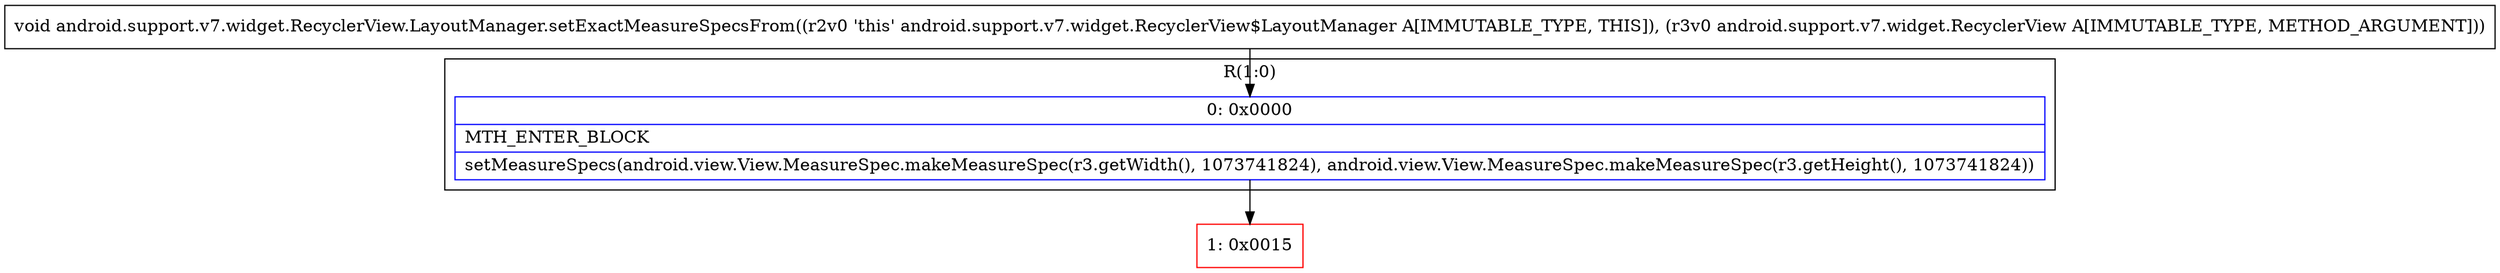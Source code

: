 digraph "CFG forandroid.support.v7.widget.RecyclerView.LayoutManager.setExactMeasureSpecsFrom(Landroid\/support\/v7\/widget\/RecyclerView;)V" {
subgraph cluster_Region_1669537830 {
label = "R(1:0)";
node [shape=record,color=blue];
Node_0 [shape=record,label="{0\:\ 0x0000|MTH_ENTER_BLOCK\l|setMeasureSpecs(android.view.View.MeasureSpec.makeMeasureSpec(r3.getWidth(), 1073741824), android.view.View.MeasureSpec.makeMeasureSpec(r3.getHeight(), 1073741824))\l}"];
}
Node_1 [shape=record,color=red,label="{1\:\ 0x0015}"];
MethodNode[shape=record,label="{void android.support.v7.widget.RecyclerView.LayoutManager.setExactMeasureSpecsFrom((r2v0 'this' android.support.v7.widget.RecyclerView$LayoutManager A[IMMUTABLE_TYPE, THIS]), (r3v0 android.support.v7.widget.RecyclerView A[IMMUTABLE_TYPE, METHOD_ARGUMENT])) }"];
MethodNode -> Node_0;
Node_0 -> Node_1;
}

